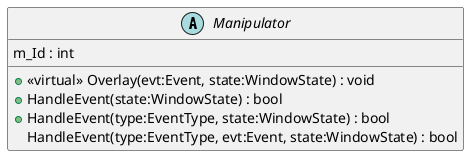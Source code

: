 @startuml
abstract class Manipulator {
    m_Id : int
    + <<virtual>> Overlay(evt:Event, state:WindowState) : void
    + HandleEvent(state:WindowState) : bool
    + HandleEvent(type:EventType, state:WindowState) : bool
    HandleEvent(type:EventType, evt:Event, state:WindowState) : bool
}
@enduml
